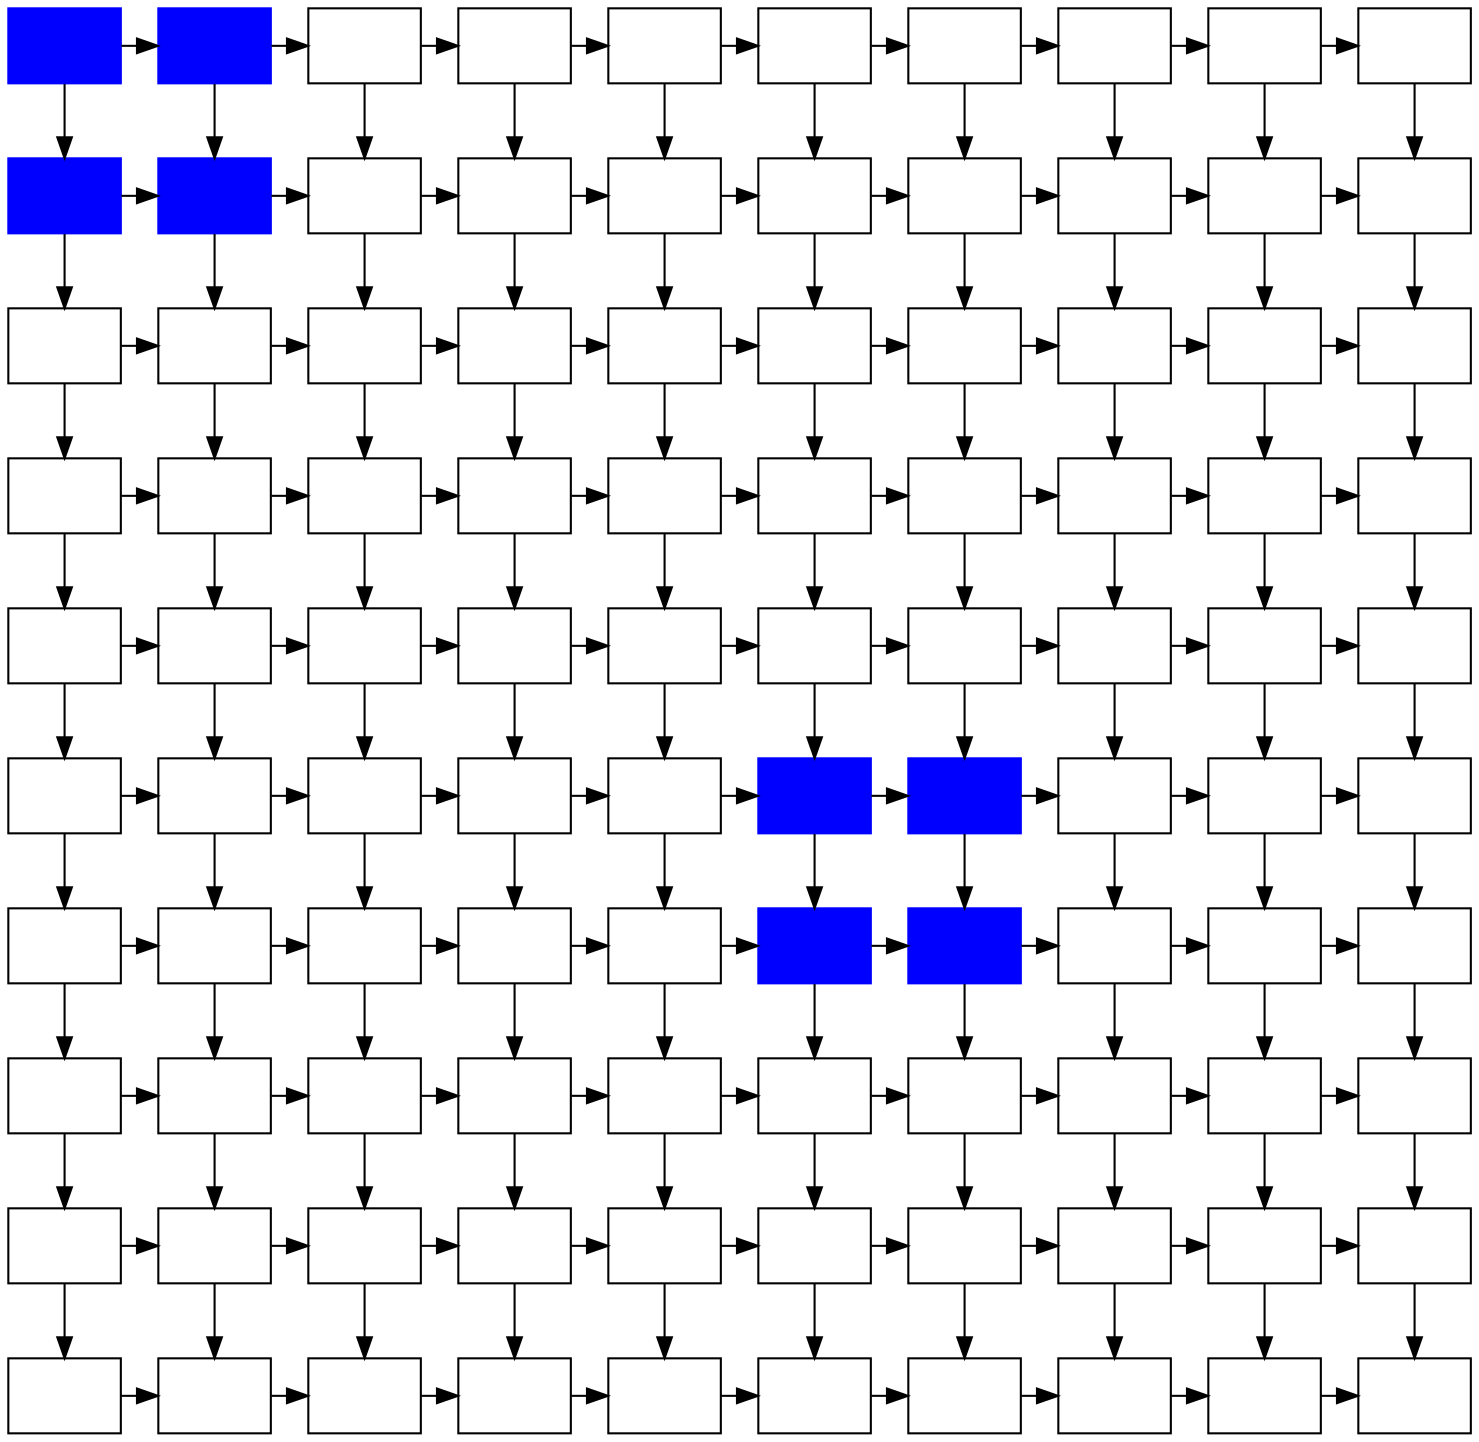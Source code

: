 digraph G {
	node [shape=box style=filled]
	rankdir=TB
	subgraph child {
		rank=same
		1 [label="" color=blue group=1]
		2 [label="" color=blue group=2]
		3 [label="" fillcolor=white group=3]
		4 [label="" fillcolor=white group=4]
		5 [label="" fillcolor=white group=5]
		6 [label="" fillcolor=white group=6]
		7 [label="" fillcolor=white group=7]
		8 [label="" fillcolor=white group=8]
		9 [label="" fillcolor=white group=9]
		10 [label="" fillcolor=white group=0]
	}
	subgraph child1 {
		rank=same
		11 [label="" color=blue group=1]
		12 [label="" color=blue group=2]
		13 [label="" fillcolor=white group=3]
		14 [label="" fillcolor=white group=4]
		15 [label="" fillcolor=white group=5]
		16 [label="" fillcolor=white group=6]
		17 [label="" fillcolor=white group=7]
		18 [label="" fillcolor=white group=8]
		19 [label="" fillcolor=white group=9]
		20 [label="" fillcolor=white group=0]
	}
	subgraph child2 {
		rank=same
		21 [label="" fillcolor=white group=1]
		22 [label="" fillcolor=white group=2]
		23 [label="" fillcolor=white group=3]
		24 [label="" fillcolor=white group=4]
		25 [label="" fillcolor=white group=5]
		26 [label="" fillcolor=white group=6]
		27 [label="" fillcolor=white group=7]
		28 [label="" fillcolor=white group=8]
		29 [label="" fillcolor=white group=9]
		30 [label="" fillcolor=white group=0]
	}
	subgraph child3 {
		rank=same
		31 [label="" fillcolor=white group=1]
		32 [label="" fillcolor=white group=2]
		33 [label="" fillcolor=white group=3]
		34 [label="" fillcolor=white group=4]
		35 [label="" fillcolor=white group=5]
		36 [label="" fillcolor=white group=6]
		37 [label="" fillcolor=white group=7]
		38 [label="" fillcolor=white group=8]
		39 [label="" fillcolor=white group=9]
		40 [label="" fillcolor=white group=0]
	}
	subgraph child4 {
		rank=same
		41 [label="" fillcolor=white group=1]
		42 [label="" fillcolor=white group=2]
		43 [label="" fillcolor=white group=3]
		44 [label="" fillcolor=white group=4]
		45 [label="" fillcolor=white group=5]
		46 [label="" fillcolor=white group=6]
		47 [label="" fillcolor=white group=7]
		48 [label="" fillcolor=white group=8]
		49 [label="" fillcolor=white group=9]
		50 [label="" fillcolor=white group=0]
	}
	subgraph child5 {
		rank=same
		51 [label="" fillcolor=white group=1]
		52 [label="" fillcolor=white group=2]
		53 [label="" fillcolor=white group=3]
		54 [label="" fillcolor=white group=4]
		55 [label="" fillcolor=white group=5]
		56 [label="" color=blue group=6]
		57 [label="" color=blue group=7]
		58 [label="" fillcolor=white group=8]
		59 [label="" fillcolor=white group=9]
		60 [label="" fillcolor=white group=0]
	}
	subgraph child6 {
		rank=same
		61 [label="" fillcolor=white group=1]
		62 [label="" fillcolor=white group=2]
		63 [label="" fillcolor=white group=3]
		64 [label="" fillcolor=white group=4]
		65 [label="" fillcolor=white group=5]
		66 [label="" color=blue group=6]
		67 [label="" color=blue group=7]
		68 [label="" fillcolor=white group=8]
		69 [label="" fillcolor=white group=9]
		70 [label="" fillcolor=white group=0]
	}
	subgraph child7 {
		rank=same
		71 [label="" fillcolor=white group=1]
		72 [label="" fillcolor=white group=2]
		73 [label="" fillcolor=white group=3]
		74 [label="" fillcolor=white group=4]
		75 [label="" fillcolor=white group=5]
		76 [label="" fillcolor=white group=6]
		77 [label="" fillcolor=white group=7]
		78 [label="" fillcolor=white group=8]
		79 [label="" fillcolor=white group=9]
		80 [label="" fillcolor=white group=0]
	}
	subgraph child8 {
		rank=same
		81 [label="" fillcolor=white group=1]
		82 [label="" fillcolor=white group=2]
		83 [label="" fillcolor=white group=3]
		84 [label="" fillcolor=white group=4]
		85 [label="" fillcolor=white group=5]
		86 [label="" fillcolor=white group=6]
		87 [label="" fillcolor=white group=7]
		88 [label="" fillcolor=white group=8]
		89 [label="" fillcolor=white group=9]
		90 [label="" fillcolor=white group=0]
	}
	subgraph child9 {
		rank=same
		91 [label="" fillcolor=white group=1]
		92 [label="" fillcolor=white group=2]
		93 [label="" fillcolor=white group=3]
		94 [label="" fillcolor=white group=4]
		95 [label="" fillcolor=white group=5]
		96 [label="" fillcolor=white group=6]
		97 [label="" fillcolor=white group=7]
		98 [label="" fillcolor=white group=8]
		99 [label="" fillcolor=white group=9]
		100 [label="" fillcolor=white group=0]
	}
	1 -> 11
	1 -> 2
	2 -> 12
	2 -> 3
	3 -> 13
	3 -> 4
	4 -> 14
	4 -> 5
	5 -> 15
	5 -> 6
	6 -> 16
	6 -> 7
	7 -> 17
	7 -> 8
	8 -> 18
	8 -> 9
	9 -> 19
	9 -> 10
	10 -> 20
	11 -> 21
	11 -> 12
	12 -> 22
	12 -> 13
	13 -> 23
	13 -> 14
	14 -> 24
	14 -> 15
	15 -> 25
	15 -> 16
	16 -> 26
	16 -> 17
	17 -> 27
	17 -> 18
	18 -> 28
	18 -> 19
	19 -> 29
	19 -> 20
	20 -> 30
	21 -> 31
	21 -> 22
	22 -> 32
	22 -> 23
	23 -> 33
	23 -> 24
	24 -> 34
	24 -> 25
	25 -> 35
	25 -> 26
	26 -> 36
	26 -> 27
	27 -> 37
	27 -> 28
	28 -> 38
	28 -> 29
	29 -> 39
	29 -> 30
	30 -> 40
	31 -> 41
	31 -> 32
	32 -> 42
	32 -> 33
	33 -> 43
	33 -> 34
	34 -> 44
	34 -> 35
	35 -> 45
	35 -> 36
	36 -> 46
	36 -> 37
	37 -> 47
	37 -> 38
	38 -> 48
	38 -> 39
	39 -> 49
	39 -> 40
	40 -> 50
	41 -> 51
	41 -> 42
	42 -> 52
	42 -> 43
	43 -> 53
	43 -> 44
	44 -> 54
	44 -> 45
	45 -> 55
	45 -> 46
	46 -> 56
	46 -> 47
	47 -> 57
	47 -> 48
	48 -> 58
	48 -> 49
	49 -> 59
	49 -> 50
	50 -> 60
	51 -> 61
	51 -> 52
	52 -> 62
	52 -> 53
	53 -> 63
	53 -> 54
	54 -> 64
	54 -> 55
	55 -> 65
	55 -> 56
	56 -> 66
	56 -> 57
	57 -> 67
	57 -> 58
	58 -> 68
	58 -> 59
	59 -> 69
	59 -> 60
	60 -> 70
	61 -> 71
	61 -> 62
	62 -> 72
	62 -> 63
	63 -> 73
	63 -> 64
	64 -> 74
	64 -> 65
	65 -> 75
	65 -> 66
	66 -> 76
	66 -> 67
	67 -> 77
	67 -> 68
	68 -> 78
	68 -> 69
	69 -> 79
	69 -> 70
	70 -> 80
	71 -> 81
	71 -> 72
	72 -> 82
	72 -> 73
	73 -> 83
	73 -> 74
	74 -> 84
	74 -> 75
	75 -> 85
	75 -> 76
	76 -> 86
	76 -> 77
	77 -> 87
	77 -> 78
	78 -> 88
	78 -> 79
	79 -> 89
	79 -> 80
	80 -> 90
	81 -> 91
	81 -> 82
	82 -> 92
	82 -> 83
	83 -> 93
	83 -> 84
	84 -> 94
	84 -> 85
	85 -> 95
	85 -> 86
	86 -> 96
	86 -> 87
	87 -> 97
	87 -> 88
	88 -> 98
	88 -> 89
	89 -> 99
	89 -> 90
	90 -> 100
	91 -> 92
	92 -> 93
	93 -> 94
	94 -> 95
	95 -> 96
	96 -> 97
	97 -> 98
	98 -> 99
	99 -> 100
}
